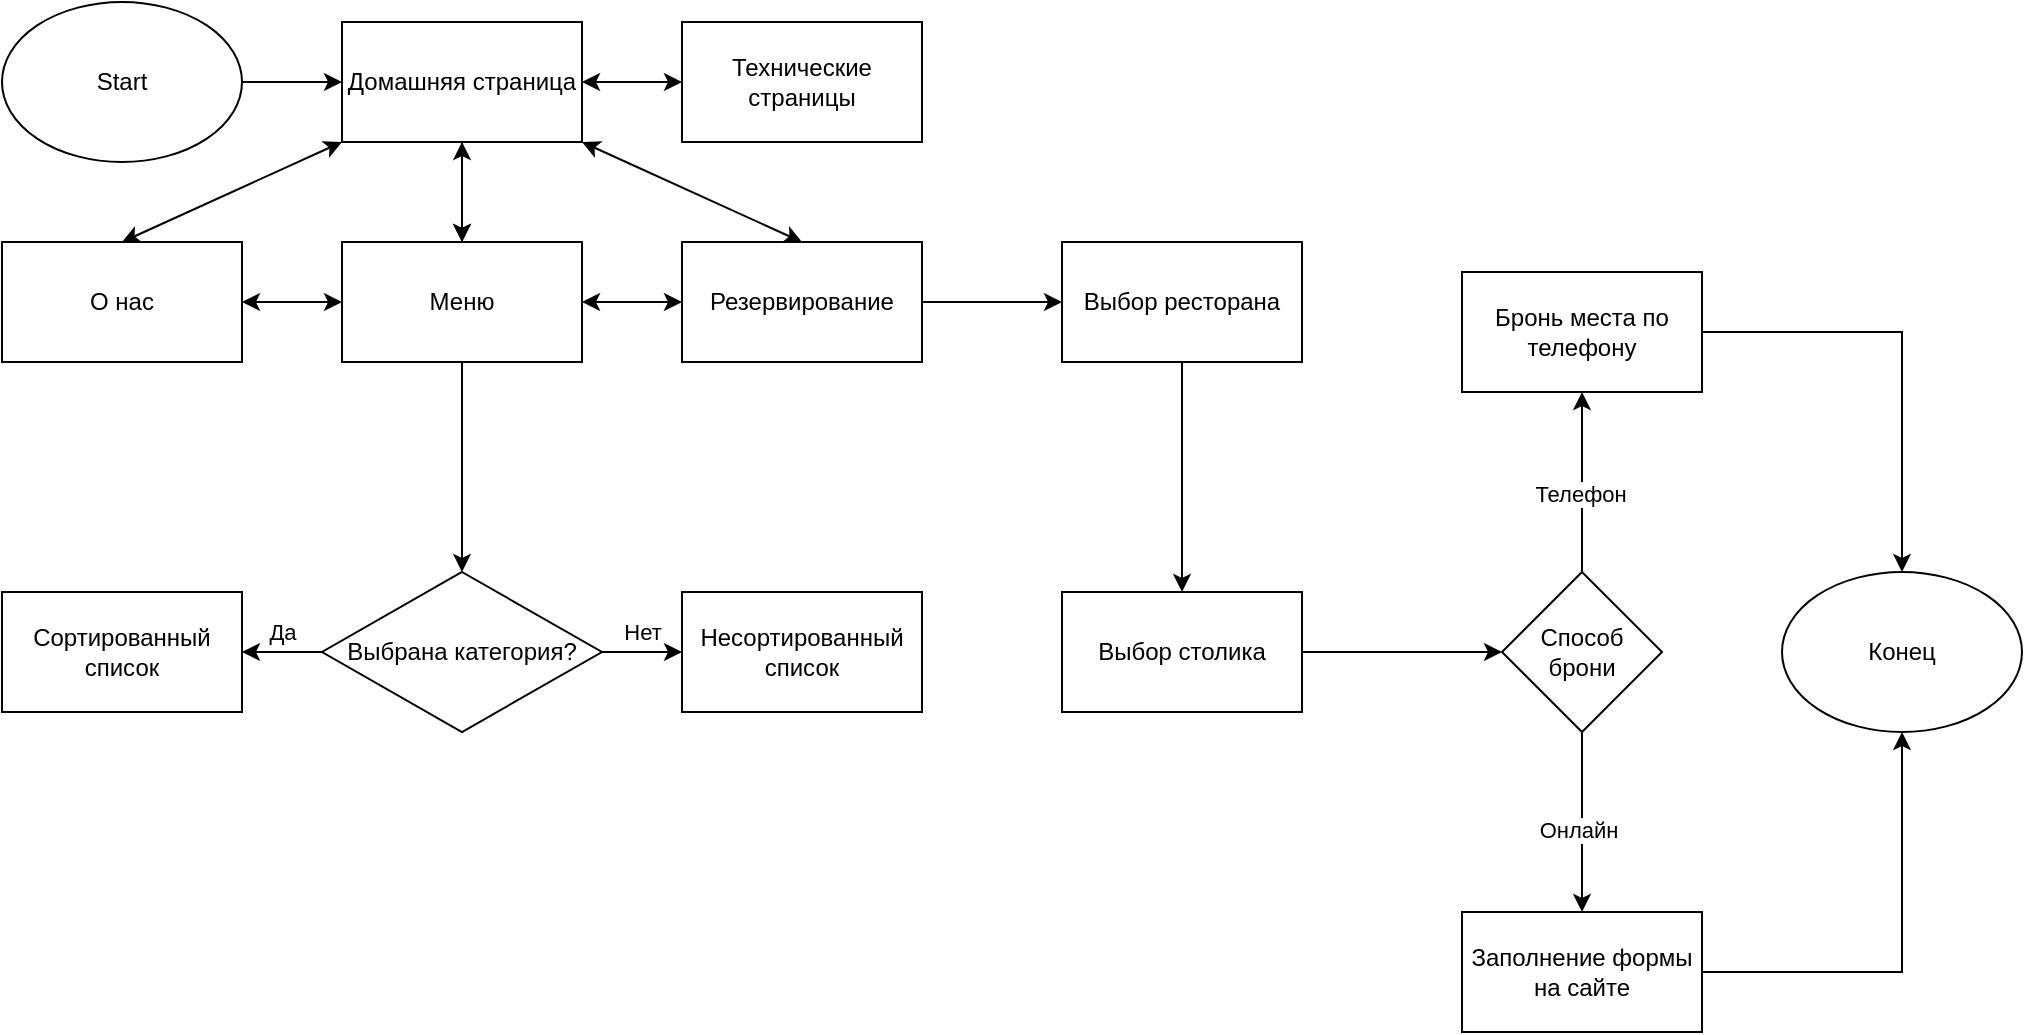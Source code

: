 <mxfile version="24.0.4" type="device">
  <diagram name="Page-1" id="74e2e168-ea6b-b213-b513-2b3c1d86103e">
    <mxGraphModel dx="1105" dy="662" grid="1" gridSize="10" guides="1" tooltips="1" connect="1" arrows="1" fold="1" page="1" pageScale="1" pageWidth="1100" pageHeight="850" background="none" math="0" shadow="0">
      <root>
        <mxCell id="0" />
        <mxCell id="1" parent="0" />
        <mxCell id="qjxzqj4rsyQR8CanCdrL-4" style="edgeStyle=orthogonalEdgeStyle;rounded=0;orthogonalLoop=1;jettySize=auto;html=1;exitX=1;exitY=0.5;exitDx=0;exitDy=0;" edge="1" parent="1" source="qjxzqj4rsyQR8CanCdrL-1" target="qjxzqj4rsyQR8CanCdrL-2">
          <mxGeometry relative="1" as="geometry" />
        </mxCell>
        <mxCell id="qjxzqj4rsyQR8CanCdrL-1" value="Start" style="ellipse;whiteSpace=wrap;html=1;" vertex="1" parent="1">
          <mxGeometry x="50" y="60" width="120" height="80" as="geometry" />
        </mxCell>
        <mxCell id="qjxzqj4rsyQR8CanCdrL-10" value="" style="edgeStyle=orthogonalEdgeStyle;rounded=0;orthogonalLoop=1;jettySize=auto;html=1;" edge="1" parent="1" source="qjxzqj4rsyQR8CanCdrL-2" target="qjxzqj4rsyQR8CanCdrL-5">
          <mxGeometry relative="1" as="geometry" />
        </mxCell>
        <mxCell id="qjxzqj4rsyQR8CanCdrL-2" value="Домашняя страница" style="rounded=0;whiteSpace=wrap;html=1;" vertex="1" parent="1">
          <mxGeometry x="220" y="70" width="120" height="60" as="geometry" />
        </mxCell>
        <mxCell id="qjxzqj4rsyQR8CanCdrL-28" value="" style="edgeStyle=orthogonalEdgeStyle;rounded=0;orthogonalLoop=1;jettySize=auto;html=1;" edge="1" parent="1" source="qjxzqj4rsyQR8CanCdrL-5" target="qjxzqj4rsyQR8CanCdrL-26">
          <mxGeometry relative="1" as="geometry" />
        </mxCell>
        <mxCell id="qjxzqj4rsyQR8CanCdrL-5" value="Меню" style="rounded=0;whiteSpace=wrap;html=1;" vertex="1" parent="1">
          <mxGeometry x="220" y="180" width="120" height="60" as="geometry" />
        </mxCell>
        <mxCell id="qjxzqj4rsyQR8CanCdrL-6" value="О нас" style="rounded=0;whiteSpace=wrap;html=1;" vertex="1" parent="1">
          <mxGeometry x="50" y="180" width="120" height="60" as="geometry" />
        </mxCell>
        <mxCell id="qjxzqj4rsyQR8CanCdrL-38" value="" style="edgeStyle=orthogonalEdgeStyle;rounded=0;orthogonalLoop=1;jettySize=auto;html=1;" edge="1" parent="1" source="qjxzqj4rsyQR8CanCdrL-7" target="qjxzqj4rsyQR8CanCdrL-37">
          <mxGeometry relative="1" as="geometry" />
        </mxCell>
        <mxCell id="qjxzqj4rsyQR8CanCdrL-7" value="Резервирование" style="rounded=0;whiteSpace=wrap;html=1;" vertex="1" parent="1">
          <mxGeometry x="390" y="180" width="120" height="60" as="geometry" />
        </mxCell>
        <mxCell id="qjxzqj4rsyQR8CanCdrL-8" value="Технические страницы" style="rounded=0;whiteSpace=wrap;html=1;" vertex="1" parent="1">
          <mxGeometry x="390" y="70" width="120" height="60" as="geometry" />
        </mxCell>
        <mxCell id="qjxzqj4rsyQR8CanCdrL-17" value="" style="endArrow=classic;startArrow=classic;html=1;rounded=0;exitX=0.5;exitY=0;exitDx=0;exitDy=0;entryX=0.5;entryY=1;entryDx=0;entryDy=0;" edge="1" parent="1" source="qjxzqj4rsyQR8CanCdrL-5" target="qjxzqj4rsyQR8CanCdrL-2">
          <mxGeometry width="50" height="50" relative="1" as="geometry">
            <mxPoint x="320" y="190" as="sourcePoint" />
            <mxPoint x="370" y="140" as="targetPoint" />
          </mxGeometry>
        </mxCell>
        <mxCell id="qjxzqj4rsyQR8CanCdrL-18" value="" style="endArrow=classic;startArrow=classic;html=1;rounded=0;entryX=0.5;entryY=0;entryDx=0;entryDy=0;exitX=1;exitY=1;exitDx=0;exitDy=0;" edge="1" parent="1" source="qjxzqj4rsyQR8CanCdrL-2" target="qjxzqj4rsyQR8CanCdrL-7">
          <mxGeometry width="50" height="50" relative="1" as="geometry">
            <mxPoint x="340" y="200" as="sourcePoint" />
            <mxPoint x="390" y="150" as="targetPoint" />
          </mxGeometry>
        </mxCell>
        <mxCell id="qjxzqj4rsyQR8CanCdrL-21" value="" style="endArrow=classic;startArrow=classic;html=1;rounded=0;entryX=0;entryY=1;entryDx=0;entryDy=0;exitX=0.5;exitY=0;exitDx=0;exitDy=0;" edge="1" parent="1" source="qjxzqj4rsyQR8CanCdrL-6" target="qjxzqj4rsyQR8CanCdrL-2">
          <mxGeometry width="50" height="50" relative="1" as="geometry">
            <mxPoint x="260" y="200" as="sourcePoint" />
            <mxPoint x="310" y="150" as="targetPoint" />
          </mxGeometry>
        </mxCell>
        <mxCell id="qjxzqj4rsyQR8CanCdrL-22" value="" style="endArrow=classic;startArrow=classic;html=1;rounded=0;entryX=0;entryY=0.5;entryDx=0;entryDy=0;exitX=1;exitY=0.5;exitDx=0;exitDy=0;" edge="1" parent="1" source="qjxzqj4rsyQR8CanCdrL-2" target="qjxzqj4rsyQR8CanCdrL-8">
          <mxGeometry width="50" height="50" relative="1" as="geometry">
            <mxPoint x="260" y="200" as="sourcePoint" />
            <mxPoint x="310" y="150" as="targetPoint" />
          </mxGeometry>
        </mxCell>
        <mxCell id="qjxzqj4rsyQR8CanCdrL-23" value="" style="endArrow=classic;startArrow=classic;html=1;rounded=0;entryX=0;entryY=0.5;entryDx=0;entryDy=0;exitX=1;exitY=0.5;exitDx=0;exitDy=0;" edge="1" parent="1" source="qjxzqj4rsyQR8CanCdrL-5" target="qjxzqj4rsyQR8CanCdrL-7">
          <mxGeometry width="50" height="50" relative="1" as="geometry">
            <mxPoint x="260" y="200" as="sourcePoint" />
            <mxPoint x="310" y="150" as="targetPoint" />
          </mxGeometry>
        </mxCell>
        <mxCell id="qjxzqj4rsyQR8CanCdrL-24" value="" style="endArrow=classic;startArrow=classic;html=1;rounded=0;entryX=1;entryY=0.5;entryDx=0;entryDy=0;exitX=0;exitY=0.5;exitDx=0;exitDy=0;" edge="1" parent="1" source="qjxzqj4rsyQR8CanCdrL-5" target="qjxzqj4rsyQR8CanCdrL-6">
          <mxGeometry width="50" height="50" relative="1" as="geometry">
            <mxPoint x="260" y="200" as="sourcePoint" />
            <mxPoint x="310" y="150" as="targetPoint" />
          </mxGeometry>
        </mxCell>
        <mxCell id="qjxzqj4rsyQR8CanCdrL-31" value="" style="edgeStyle=orthogonalEdgeStyle;rounded=0;orthogonalLoop=1;jettySize=auto;html=1;" edge="1" parent="1" source="qjxzqj4rsyQR8CanCdrL-26" target="qjxzqj4rsyQR8CanCdrL-29">
          <mxGeometry relative="1" as="geometry" />
        </mxCell>
        <mxCell id="qjxzqj4rsyQR8CanCdrL-33" value="Да" style="edgeLabel;html=1;align=center;verticalAlign=middle;resizable=0;points=[];" vertex="1" connectable="0" parent="qjxzqj4rsyQR8CanCdrL-31">
          <mxGeometry x="0.143" y="-1" relative="1" as="geometry">
            <mxPoint x="3" y="-9" as="offset" />
          </mxGeometry>
        </mxCell>
        <mxCell id="qjxzqj4rsyQR8CanCdrL-32" value="" style="edgeStyle=orthogonalEdgeStyle;rounded=0;orthogonalLoop=1;jettySize=auto;html=1;" edge="1" parent="1" source="qjxzqj4rsyQR8CanCdrL-26" target="qjxzqj4rsyQR8CanCdrL-30">
          <mxGeometry relative="1" as="geometry" />
        </mxCell>
        <mxCell id="qjxzqj4rsyQR8CanCdrL-34" value="Нет" style="edgeLabel;html=1;align=center;verticalAlign=middle;resizable=0;points=[];" vertex="1" connectable="0" parent="qjxzqj4rsyQR8CanCdrL-32">
          <mxGeometry x="0.143" y="3" relative="1" as="geometry">
            <mxPoint x="-3" y="-7" as="offset" />
          </mxGeometry>
        </mxCell>
        <mxCell id="qjxzqj4rsyQR8CanCdrL-26" value="Выбрана категория?" style="rhombus;whiteSpace=wrap;html=1;" vertex="1" parent="1">
          <mxGeometry x="210" y="345" width="140" height="80" as="geometry" />
        </mxCell>
        <mxCell id="qjxzqj4rsyQR8CanCdrL-29" value="Сортированный список" style="rounded=0;whiteSpace=wrap;html=1;" vertex="1" parent="1">
          <mxGeometry x="50" y="355" width="120" height="60" as="geometry" />
        </mxCell>
        <mxCell id="qjxzqj4rsyQR8CanCdrL-30" value="Несортированный список" style="rounded=0;whiteSpace=wrap;html=1;" vertex="1" parent="1">
          <mxGeometry x="390" y="355" width="120" height="60" as="geometry" />
        </mxCell>
        <mxCell id="qjxzqj4rsyQR8CanCdrL-40" value="" style="edgeStyle=orthogonalEdgeStyle;rounded=0;orthogonalLoop=1;jettySize=auto;html=1;" edge="1" parent="1" source="qjxzqj4rsyQR8CanCdrL-37" target="qjxzqj4rsyQR8CanCdrL-39">
          <mxGeometry relative="1" as="geometry" />
        </mxCell>
        <mxCell id="qjxzqj4rsyQR8CanCdrL-37" value="Выбор ресторана" style="rounded=0;whiteSpace=wrap;html=1;" vertex="1" parent="1">
          <mxGeometry x="580" y="180" width="120" height="60" as="geometry" />
        </mxCell>
        <mxCell id="qjxzqj4rsyQR8CanCdrL-42" value="" style="edgeStyle=orthogonalEdgeStyle;rounded=0;orthogonalLoop=1;jettySize=auto;html=1;" edge="1" parent="1" source="qjxzqj4rsyQR8CanCdrL-39" target="qjxzqj4rsyQR8CanCdrL-41">
          <mxGeometry relative="1" as="geometry" />
        </mxCell>
        <mxCell id="qjxzqj4rsyQR8CanCdrL-39" value="Выбор столика" style="whiteSpace=wrap;html=1;rounded=0;" vertex="1" parent="1">
          <mxGeometry x="580" y="355" width="120" height="60" as="geometry" />
        </mxCell>
        <mxCell id="qjxzqj4rsyQR8CanCdrL-44" value="" style="edgeStyle=orthogonalEdgeStyle;rounded=0;orthogonalLoop=1;jettySize=auto;html=1;" edge="1" parent="1" source="qjxzqj4rsyQR8CanCdrL-41" target="qjxzqj4rsyQR8CanCdrL-43">
          <mxGeometry relative="1" as="geometry" />
        </mxCell>
        <mxCell id="qjxzqj4rsyQR8CanCdrL-47" value="Телефон" style="edgeLabel;html=1;align=center;verticalAlign=middle;resizable=0;points=[];" vertex="1" connectable="0" parent="qjxzqj4rsyQR8CanCdrL-44">
          <mxGeometry x="-0.129" y="1" relative="1" as="geometry">
            <mxPoint as="offset" />
          </mxGeometry>
        </mxCell>
        <mxCell id="qjxzqj4rsyQR8CanCdrL-46" value="" style="edgeStyle=orthogonalEdgeStyle;rounded=0;orthogonalLoop=1;jettySize=auto;html=1;" edge="1" parent="1" source="qjxzqj4rsyQR8CanCdrL-41" target="qjxzqj4rsyQR8CanCdrL-45">
          <mxGeometry relative="1" as="geometry" />
        </mxCell>
        <mxCell id="qjxzqj4rsyQR8CanCdrL-48" value="Онлайн" style="edgeLabel;html=1;align=center;verticalAlign=middle;resizable=0;points=[];" vertex="1" connectable="0" parent="qjxzqj4rsyQR8CanCdrL-46">
          <mxGeometry x="0.084" y="-2" relative="1" as="geometry">
            <mxPoint as="offset" />
          </mxGeometry>
        </mxCell>
        <mxCell id="qjxzqj4rsyQR8CanCdrL-41" value="Способ брони" style="rhombus;whiteSpace=wrap;html=1;rounded=0;" vertex="1" parent="1">
          <mxGeometry x="800" y="345" width="80" height="80" as="geometry" />
        </mxCell>
        <mxCell id="qjxzqj4rsyQR8CanCdrL-50" style="edgeStyle=orthogonalEdgeStyle;rounded=0;orthogonalLoop=1;jettySize=auto;html=1;exitX=1;exitY=0.5;exitDx=0;exitDy=0;entryX=0.5;entryY=0;entryDx=0;entryDy=0;" edge="1" parent="1" source="qjxzqj4rsyQR8CanCdrL-43" target="qjxzqj4rsyQR8CanCdrL-49">
          <mxGeometry relative="1" as="geometry" />
        </mxCell>
        <mxCell id="qjxzqj4rsyQR8CanCdrL-43" value="Бронь места по телефону" style="whiteSpace=wrap;html=1;rounded=0;" vertex="1" parent="1">
          <mxGeometry x="780" y="195" width="120" height="60" as="geometry" />
        </mxCell>
        <mxCell id="qjxzqj4rsyQR8CanCdrL-51" style="edgeStyle=orthogonalEdgeStyle;rounded=0;orthogonalLoop=1;jettySize=auto;html=1;exitX=1;exitY=0.5;exitDx=0;exitDy=0;entryX=0.5;entryY=1;entryDx=0;entryDy=0;" edge="1" parent="1" source="qjxzqj4rsyQR8CanCdrL-45" target="qjxzqj4rsyQR8CanCdrL-49">
          <mxGeometry relative="1" as="geometry" />
        </mxCell>
        <mxCell id="qjxzqj4rsyQR8CanCdrL-45" value="Заполнение формы на сайте" style="whiteSpace=wrap;html=1;rounded=0;" vertex="1" parent="1">
          <mxGeometry x="780" y="515" width="120" height="60" as="geometry" />
        </mxCell>
        <mxCell id="qjxzqj4rsyQR8CanCdrL-49" value="Конец" style="ellipse;whiteSpace=wrap;html=1;" vertex="1" parent="1">
          <mxGeometry x="940" y="345" width="120" height="80" as="geometry" />
        </mxCell>
      </root>
    </mxGraphModel>
  </diagram>
</mxfile>
